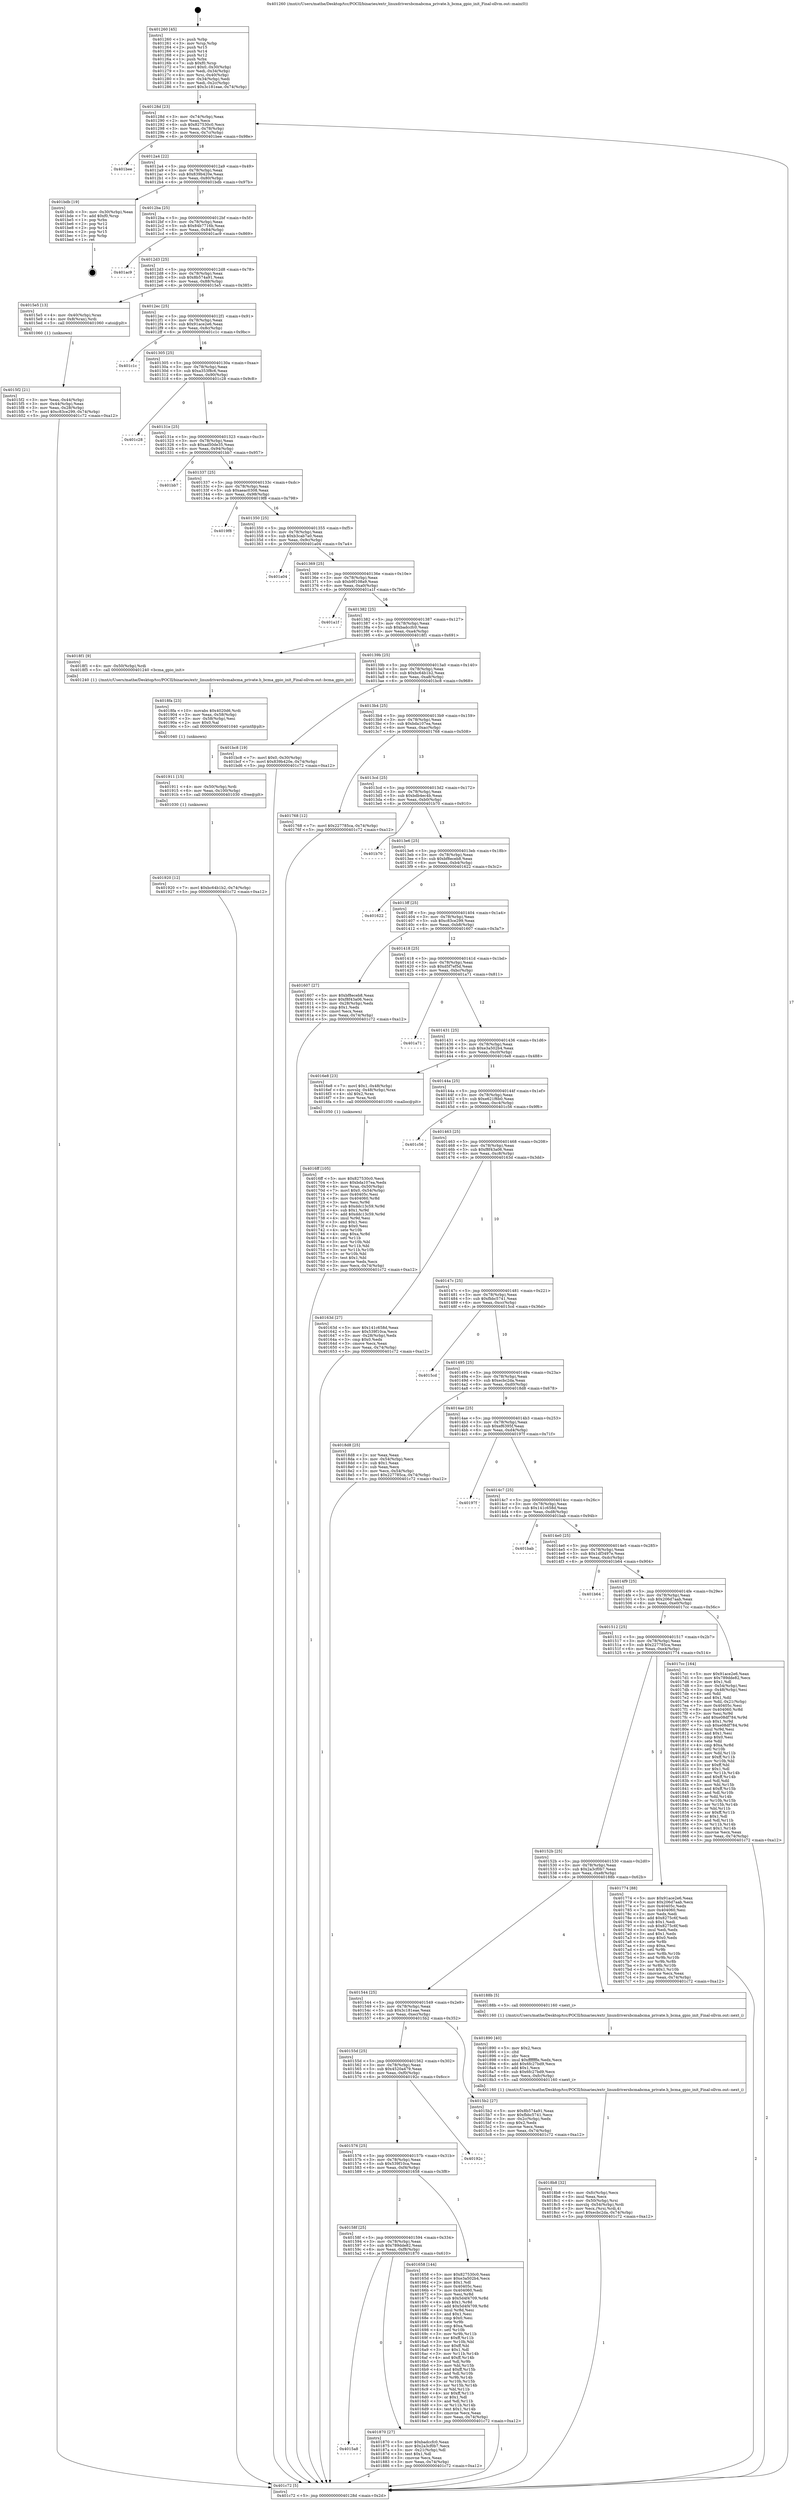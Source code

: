 digraph "0x401260" {
  label = "0x401260 (/mnt/c/Users/mathe/Desktop/tcc/POCII/binaries/extr_linuxdriversbcmabcma_private.h_bcma_gpio_init_Final-ollvm.out::main(0))"
  labelloc = "t"
  node[shape=record]

  Entry [label="",width=0.3,height=0.3,shape=circle,fillcolor=black,style=filled]
  "0x40128d" [label="{
     0x40128d [23]\l
     | [instrs]\l
     &nbsp;&nbsp;0x40128d \<+3\>: mov -0x74(%rbp),%eax\l
     &nbsp;&nbsp;0x401290 \<+2\>: mov %eax,%ecx\l
     &nbsp;&nbsp;0x401292 \<+6\>: sub $0x827530c0,%ecx\l
     &nbsp;&nbsp;0x401298 \<+3\>: mov %eax,-0x78(%rbp)\l
     &nbsp;&nbsp;0x40129b \<+3\>: mov %ecx,-0x7c(%rbp)\l
     &nbsp;&nbsp;0x40129e \<+6\>: je 0000000000401bee \<main+0x98e\>\l
  }"]
  "0x401bee" [label="{
     0x401bee\l
  }", style=dashed]
  "0x4012a4" [label="{
     0x4012a4 [22]\l
     | [instrs]\l
     &nbsp;&nbsp;0x4012a4 \<+5\>: jmp 00000000004012a9 \<main+0x49\>\l
     &nbsp;&nbsp;0x4012a9 \<+3\>: mov -0x78(%rbp),%eax\l
     &nbsp;&nbsp;0x4012ac \<+5\>: sub $0x839b420e,%eax\l
     &nbsp;&nbsp;0x4012b1 \<+3\>: mov %eax,-0x80(%rbp)\l
     &nbsp;&nbsp;0x4012b4 \<+6\>: je 0000000000401bdb \<main+0x97b\>\l
  }"]
  Exit [label="",width=0.3,height=0.3,shape=circle,fillcolor=black,style=filled,peripheries=2]
  "0x401bdb" [label="{
     0x401bdb [19]\l
     | [instrs]\l
     &nbsp;&nbsp;0x401bdb \<+3\>: mov -0x30(%rbp),%eax\l
     &nbsp;&nbsp;0x401bde \<+7\>: add $0xf0,%rsp\l
     &nbsp;&nbsp;0x401be5 \<+1\>: pop %rbx\l
     &nbsp;&nbsp;0x401be6 \<+2\>: pop %r12\l
     &nbsp;&nbsp;0x401be8 \<+2\>: pop %r14\l
     &nbsp;&nbsp;0x401bea \<+2\>: pop %r15\l
     &nbsp;&nbsp;0x401bec \<+1\>: pop %rbp\l
     &nbsp;&nbsp;0x401bed \<+1\>: ret\l
  }"]
  "0x4012ba" [label="{
     0x4012ba [25]\l
     | [instrs]\l
     &nbsp;&nbsp;0x4012ba \<+5\>: jmp 00000000004012bf \<main+0x5f\>\l
     &nbsp;&nbsp;0x4012bf \<+3\>: mov -0x78(%rbp),%eax\l
     &nbsp;&nbsp;0x4012c2 \<+5\>: sub $0x84b7716b,%eax\l
     &nbsp;&nbsp;0x4012c7 \<+6\>: mov %eax,-0x84(%rbp)\l
     &nbsp;&nbsp;0x4012cd \<+6\>: je 0000000000401ac9 \<main+0x869\>\l
  }"]
  "0x401920" [label="{
     0x401920 [12]\l
     | [instrs]\l
     &nbsp;&nbsp;0x401920 \<+7\>: movl $0xbc64b1b2,-0x74(%rbp)\l
     &nbsp;&nbsp;0x401927 \<+5\>: jmp 0000000000401c72 \<main+0xa12\>\l
  }"]
  "0x401ac9" [label="{
     0x401ac9\l
  }", style=dashed]
  "0x4012d3" [label="{
     0x4012d3 [25]\l
     | [instrs]\l
     &nbsp;&nbsp;0x4012d3 \<+5\>: jmp 00000000004012d8 \<main+0x78\>\l
     &nbsp;&nbsp;0x4012d8 \<+3\>: mov -0x78(%rbp),%eax\l
     &nbsp;&nbsp;0x4012db \<+5\>: sub $0x8b574a91,%eax\l
     &nbsp;&nbsp;0x4012e0 \<+6\>: mov %eax,-0x88(%rbp)\l
     &nbsp;&nbsp;0x4012e6 \<+6\>: je 00000000004015e5 \<main+0x385\>\l
  }"]
  "0x401911" [label="{
     0x401911 [15]\l
     | [instrs]\l
     &nbsp;&nbsp;0x401911 \<+4\>: mov -0x50(%rbp),%rdi\l
     &nbsp;&nbsp;0x401915 \<+6\>: mov %eax,-0x100(%rbp)\l
     &nbsp;&nbsp;0x40191b \<+5\>: call 0000000000401030 \<free@plt\>\l
     | [calls]\l
     &nbsp;&nbsp;0x401030 \{1\} (unknown)\l
  }"]
  "0x4015e5" [label="{
     0x4015e5 [13]\l
     | [instrs]\l
     &nbsp;&nbsp;0x4015e5 \<+4\>: mov -0x40(%rbp),%rax\l
     &nbsp;&nbsp;0x4015e9 \<+4\>: mov 0x8(%rax),%rdi\l
     &nbsp;&nbsp;0x4015ed \<+5\>: call 0000000000401060 \<atoi@plt\>\l
     | [calls]\l
     &nbsp;&nbsp;0x401060 \{1\} (unknown)\l
  }"]
  "0x4012ec" [label="{
     0x4012ec [25]\l
     | [instrs]\l
     &nbsp;&nbsp;0x4012ec \<+5\>: jmp 00000000004012f1 \<main+0x91\>\l
     &nbsp;&nbsp;0x4012f1 \<+3\>: mov -0x78(%rbp),%eax\l
     &nbsp;&nbsp;0x4012f4 \<+5\>: sub $0x91ace2e6,%eax\l
     &nbsp;&nbsp;0x4012f9 \<+6\>: mov %eax,-0x8c(%rbp)\l
     &nbsp;&nbsp;0x4012ff \<+6\>: je 0000000000401c1c \<main+0x9bc\>\l
  }"]
  "0x4018fa" [label="{
     0x4018fa [23]\l
     | [instrs]\l
     &nbsp;&nbsp;0x4018fa \<+10\>: movabs $0x4020d6,%rdi\l
     &nbsp;&nbsp;0x401904 \<+3\>: mov %eax,-0x58(%rbp)\l
     &nbsp;&nbsp;0x401907 \<+3\>: mov -0x58(%rbp),%esi\l
     &nbsp;&nbsp;0x40190a \<+2\>: mov $0x0,%al\l
     &nbsp;&nbsp;0x40190c \<+5\>: call 0000000000401040 \<printf@plt\>\l
     | [calls]\l
     &nbsp;&nbsp;0x401040 \{1\} (unknown)\l
  }"]
  "0x401c1c" [label="{
     0x401c1c\l
  }", style=dashed]
  "0x401305" [label="{
     0x401305 [25]\l
     | [instrs]\l
     &nbsp;&nbsp;0x401305 \<+5\>: jmp 000000000040130a \<main+0xaa\>\l
     &nbsp;&nbsp;0x40130a \<+3\>: mov -0x78(%rbp),%eax\l
     &nbsp;&nbsp;0x40130d \<+5\>: sub $0xa353f8c6,%eax\l
     &nbsp;&nbsp;0x401312 \<+6\>: mov %eax,-0x90(%rbp)\l
     &nbsp;&nbsp;0x401318 \<+6\>: je 0000000000401c28 \<main+0x9c8\>\l
  }"]
  "0x4018b8" [label="{
     0x4018b8 [32]\l
     | [instrs]\l
     &nbsp;&nbsp;0x4018b8 \<+6\>: mov -0xfc(%rbp),%ecx\l
     &nbsp;&nbsp;0x4018be \<+3\>: imul %eax,%ecx\l
     &nbsp;&nbsp;0x4018c1 \<+4\>: mov -0x50(%rbp),%rsi\l
     &nbsp;&nbsp;0x4018c5 \<+4\>: movslq -0x54(%rbp),%rdi\l
     &nbsp;&nbsp;0x4018c9 \<+3\>: mov %ecx,(%rsi,%rdi,4)\l
     &nbsp;&nbsp;0x4018cc \<+7\>: movl $0xecbc2da,-0x74(%rbp)\l
     &nbsp;&nbsp;0x4018d3 \<+5\>: jmp 0000000000401c72 \<main+0xa12\>\l
  }"]
  "0x401c28" [label="{
     0x401c28\l
  }", style=dashed]
  "0x40131e" [label="{
     0x40131e [25]\l
     | [instrs]\l
     &nbsp;&nbsp;0x40131e \<+5\>: jmp 0000000000401323 \<main+0xc3\>\l
     &nbsp;&nbsp;0x401323 \<+3\>: mov -0x78(%rbp),%eax\l
     &nbsp;&nbsp;0x401326 \<+5\>: sub $0xad50de35,%eax\l
     &nbsp;&nbsp;0x40132b \<+6\>: mov %eax,-0x94(%rbp)\l
     &nbsp;&nbsp;0x401331 \<+6\>: je 0000000000401bb7 \<main+0x957\>\l
  }"]
  "0x401890" [label="{
     0x401890 [40]\l
     | [instrs]\l
     &nbsp;&nbsp;0x401890 \<+5\>: mov $0x2,%ecx\l
     &nbsp;&nbsp;0x401895 \<+1\>: cltd\l
     &nbsp;&nbsp;0x401896 \<+2\>: idiv %ecx\l
     &nbsp;&nbsp;0x401898 \<+6\>: imul $0xfffffffe,%edx,%ecx\l
     &nbsp;&nbsp;0x40189e \<+6\>: add $0x6fc27bd9,%ecx\l
     &nbsp;&nbsp;0x4018a4 \<+3\>: add $0x1,%ecx\l
     &nbsp;&nbsp;0x4018a7 \<+6\>: sub $0x6fc27bd9,%ecx\l
     &nbsp;&nbsp;0x4018ad \<+6\>: mov %ecx,-0xfc(%rbp)\l
     &nbsp;&nbsp;0x4018b3 \<+5\>: call 0000000000401160 \<next_i\>\l
     | [calls]\l
     &nbsp;&nbsp;0x401160 \{1\} (/mnt/c/Users/mathe/Desktop/tcc/POCII/binaries/extr_linuxdriversbcmabcma_private.h_bcma_gpio_init_Final-ollvm.out::next_i)\l
  }"]
  "0x401bb7" [label="{
     0x401bb7\l
  }", style=dashed]
  "0x401337" [label="{
     0x401337 [25]\l
     | [instrs]\l
     &nbsp;&nbsp;0x401337 \<+5\>: jmp 000000000040133c \<main+0xdc\>\l
     &nbsp;&nbsp;0x40133c \<+3\>: mov -0x78(%rbp),%eax\l
     &nbsp;&nbsp;0x40133f \<+5\>: sub $0xaeac0308,%eax\l
     &nbsp;&nbsp;0x401344 \<+6\>: mov %eax,-0x98(%rbp)\l
     &nbsp;&nbsp;0x40134a \<+6\>: je 00000000004019f8 \<main+0x798\>\l
  }"]
  "0x4015a8" [label="{
     0x4015a8\l
  }", style=dashed]
  "0x4019f8" [label="{
     0x4019f8\l
  }", style=dashed]
  "0x401350" [label="{
     0x401350 [25]\l
     | [instrs]\l
     &nbsp;&nbsp;0x401350 \<+5\>: jmp 0000000000401355 \<main+0xf5\>\l
     &nbsp;&nbsp;0x401355 \<+3\>: mov -0x78(%rbp),%eax\l
     &nbsp;&nbsp;0x401358 \<+5\>: sub $0xb3cab7a0,%eax\l
     &nbsp;&nbsp;0x40135d \<+6\>: mov %eax,-0x9c(%rbp)\l
     &nbsp;&nbsp;0x401363 \<+6\>: je 0000000000401a04 \<main+0x7a4\>\l
  }"]
  "0x401870" [label="{
     0x401870 [27]\l
     | [instrs]\l
     &nbsp;&nbsp;0x401870 \<+5\>: mov $0xbadccfc0,%eax\l
     &nbsp;&nbsp;0x401875 \<+5\>: mov $0x2a3cf0b7,%ecx\l
     &nbsp;&nbsp;0x40187a \<+3\>: mov -0x21(%rbp),%dl\l
     &nbsp;&nbsp;0x40187d \<+3\>: test $0x1,%dl\l
     &nbsp;&nbsp;0x401880 \<+3\>: cmovne %ecx,%eax\l
     &nbsp;&nbsp;0x401883 \<+3\>: mov %eax,-0x74(%rbp)\l
     &nbsp;&nbsp;0x401886 \<+5\>: jmp 0000000000401c72 \<main+0xa12\>\l
  }"]
  "0x401a04" [label="{
     0x401a04\l
  }", style=dashed]
  "0x401369" [label="{
     0x401369 [25]\l
     | [instrs]\l
     &nbsp;&nbsp;0x401369 \<+5\>: jmp 000000000040136e \<main+0x10e\>\l
     &nbsp;&nbsp;0x40136e \<+3\>: mov -0x78(%rbp),%eax\l
     &nbsp;&nbsp;0x401371 \<+5\>: sub $0xb9f108a9,%eax\l
     &nbsp;&nbsp;0x401376 \<+6\>: mov %eax,-0xa0(%rbp)\l
     &nbsp;&nbsp;0x40137c \<+6\>: je 0000000000401a1f \<main+0x7bf\>\l
  }"]
  "0x4016ff" [label="{
     0x4016ff [105]\l
     | [instrs]\l
     &nbsp;&nbsp;0x4016ff \<+5\>: mov $0x827530c0,%ecx\l
     &nbsp;&nbsp;0x401704 \<+5\>: mov $0xbda107ea,%edx\l
     &nbsp;&nbsp;0x401709 \<+4\>: mov %rax,-0x50(%rbp)\l
     &nbsp;&nbsp;0x40170d \<+7\>: movl $0x0,-0x54(%rbp)\l
     &nbsp;&nbsp;0x401714 \<+7\>: mov 0x40405c,%esi\l
     &nbsp;&nbsp;0x40171b \<+8\>: mov 0x404060,%r8d\l
     &nbsp;&nbsp;0x401723 \<+3\>: mov %esi,%r9d\l
     &nbsp;&nbsp;0x401726 \<+7\>: sub $0xddc13c59,%r9d\l
     &nbsp;&nbsp;0x40172d \<+4\>: sub $0x1,%r9d\l
     &nbsp;&nbsp;0x401731 \<+7\>: add $0xddc13c59,%r9d\l
     &nbsp;&nbsp;0x401738 \<+4\>: imul %r9d,%esi\l
     &nbsp;&nbsp;0x40173c \<+3\>: and $0x1,%esi\l
     &nbsp;&nbsp;0x40173f \<+3\>: cmp $0x0,%esi\l
     &nbsp;&nbsp;0x401742 \<+4\>: sete %r10b\l
     &nbsp;&nbsp;0x401746 \<+4\>: cmp $0xa,%r8d\l
     &nbsp;&nbsp;0x40174a \<+4\>: setl %r11b\l
     &nbsp;&nbsp;0x40174e \<+3\>: mov %r10b,%bl\l
     &nbsp;&nbsp;0x401751 \<+3\>: and %r11b,%bl\l
     &nbsp;&nbsp;0x401754 \<+3\>: xor %r11b,%r10b\l
     &nbsp;&nbsp;0x401757 \<+3\>: or %r10b,%bl\l
     &nbsp;&nbsp;0x40175a \<+3\>: test $0x1,%bl\l
     &nbsp;&nbsp;0x40175d \<+3\>: cmovne %edx,%ecx\l
     &nbsp;&nbsp;0x401760 \<+3\>: mov %ecx,-0x74(%rbp)\l
     &nbsp;&nbsp;0x401763 \<+5\>: jmp 0000000000401c72 \<main+0xa12\>\l
  }"]
  "0x401a1f" [label="{
     0x401a1f\l
  }", style=dashed]
  "0x401382" [label="{
     0x401382 [25]\l
     | [instrs]\l
     &nbsp;&nbsp;0x401382 \<+5\>: jmp 0000000000401387 \<main+0x127\>\l
     &nbsp;&nbsp;0x401387 \<+3\>: mov -0x78(%rbp),%eax\l
     &nbsp;&nbsp;0x40138a \<+5\>: sub $0xbadccfc0,%eax\l
     &nbsp;&nbsp;0x40138f \<+6\>: mov %eax,-0xa4(%rbp)\l
     &nbsp;&nbsp;0x401395 \<+6\>: je 00000000004018f1 \<main+0x691\>\l
  }"]
  "0x40158f" [label="{
     0x40158f [25]\l
     | [instrs]\l
     &nbsp;&nbsp;0x40158f \<+5\>: jmp 0000000000401594 \<main+0x334\>\l
     &nbsp;&nbsp;0x401594 \<+3\>: mov -0x78(%rbp),%eax\l
     &nbsp;&nbsp;0x401597 \<+5\>: sub $0x789dde82,%eax\l
     &nbsp;&nbsp;0x40159c \<+6\>: mov %eax,-0xf8(%rbp)\l
     &nbsp;&nbsp;0x4015a2 \<+6\>: je 0000000000401870 \<main+0x610\>\l
  }"]
  "0x4018f1" [label="{
     0x4018f1 [9]\l
     | [instrs]\l
     &nbsp;&nbsp;0x4018f1 \<+4\>: mov -0x50(%rbp),%rdi\l
     &nbsp;&nbsp;0x4018f5 \<+5\>: call 0000000000401240 \<bcma_gpio_init\>\l
     | [calls]\l
     &nbsp;&nbsp;0x401240 \{1\} (/mnt/c/Users/mathe/Desktop/tcc/POCII/binaries/extr_linuxdriversbcmabcma_private.h_bcma_gpio_init_Final-ollvm.out::bcma_gpio_init)\l
  }"]
  "0x40139b" [label="{
     0x40139b [25]\l
     | [instrs]\l
     &nbsp;&nbsp;0x40139b \<+5\>: jmp 00000000004013a0 \<main+0x140\>\l
     &nbsp;&nbsp;0x4013a0 \<+3\>: mov -0x78(%rbp),%eax\l
     &nbsp;&nbsp;0x4013a3 \<+5\>: sub $0xbc64b1b2,%eax\l
     &nbsp;&nbsp;0x4013a8 \<+6\>: mov %eax,-0xa8(%rbp)\l
     &nbsp;&nbsp;0x4013ae \<+6\>: je 0000000000401bc8 \<main+0x968\>\l
  }"]
  "0x401658" [label="{
     0x401658 [144]\l
     | [instrs]\l
     &nbsp;&nbsp;0x401658 \<+5\>: mov $0x827530c0,%eax\l
     &nbsp;&nbsp;0x40165d \<+5\>: mov $0xe3a502b4,%ecx\l
     &nbsp;&nbsp;0x401662 \<+2\>: mov $0x1,%dl\l
     &nbsp;&nbsp;0x401664 \<+7\>: mov 0x40405c,%esi\l
     &nbsp;&nbsp;0x40166b \<+7\>: mov 0x404060,%edi\l
     &nbsp;&nbsp;0x401672 \<+3\>: mov %esi,%r8d\l
     &nbsp;&nbsp;0x401675 \<+7\>: sub $0x5d4f4709,%r8d\l
     &nbsp;&nbsp;0x40167c \<+4\>: sub $0x1,%r8d\l
     &nbsp;&nbsp;0x401680 \<+7\>: add $0x5d4f4709,%r8d\l
     &nbsp;&nbsp;0x401687 \<+4\>: imul %r8d,%esi\l
     &nbsp;&nbsp;0x40168b \<+3\>: and $0x1,%esi\l
     &nbsp;&nbsp;0x40168e \<+3\>: cmp $0x0,%esi\l
     &nbsp;&nbsp;0x401691 \<+4\>: sete %r9b\l
     &nbsp;&nbsp;0x401695 \<+3\>: cmp $0xa,%edi\l
     &nbsp;&nbsp;0x401698 \<+4\>: setl %r10b\l
     &nbsp;&nbsp;0x40169c \<+3\>: mov %r9b,%r11b\l
     &nbsp;&nbsp;0x40169f \<+4\>: xor $0xff,%r11b\l
     &nbsp;&nbsp;0x4016a3 \<+3\>: mov %r10b,%bl\l
     &nbsp;&nbsp;0x4016a6 \<+3\>: xor $0xff,%bl\l
     &nbsp;&nbsp;0x4016a9 \<+3\>: xor $0x1,%dl\l
     &nbsp;&nbsp;0x4016ac \<+3\>: mov %r11b,%r14b\l
     &nbsp;&nbsp;0x4016af \<+4\>: and $0xff,%r14b\l
     &nbsp;&nbsp;0x4016b3 \<+3\>: and %dl,%r9b\l
     &nbsp;&nbsp;0x4016b6 \<+3\>: mov %bl,%r15b\l
     &nbsp;&nbsp;0x4016b9 \<+4\>: and $0xff,%r15b\l
     &nbsp;&nbsp;0x4016bd \<+3\>: and %dl,%r10b\l
     &nbsp;&nbsp;0x4016c0 \<+3\>: or %r9b,%r14b\l
     &nbsp;&nbsp;0x4016c3 \<+3\>: or %r10b,%r15b\l
     &nbsp;&nbsp;0x4016c6 \<+3\>: xor %r15b,%r14b\l
     &nbsp;&nbsp;0x4016c9 \<+3\>: or %bl,%r11b\l
     &nbsp;&nbsp;0x4016cc \<+4\>: xor $0xff,%r11b\l
     &nbsp;&nbsp;0x4016d0 \<+3\>: or $0x1,%dl\l
     &nbsp;&nbsp;0x4016d3 \<+3\>: and %dl,%r11b\l
     &nbsp;&nbsp;0x4016d6 \<+3\>: or %r11b,%r14b\l
     &nbsp;&nbsp;0x4016d9 \<+4\>: test $0x1,%r14b\l
     &nbsp;&nbsp;0x4016dd \<+3\>: cmovne %ecx,%eax\l
     &nbsp;&nbsp;0x4016e0 \<+3\>: mov %eax,-0x74(%rbp)\l
     &nbsp;&nbsp;0x4016e3 \<+5\>: jmp 0000000000401c72 \<main+0xa12\>\l
  }"]
  "0x401bc8" [label="{
     0x401bc8 [19]\l
     | [instrs]\l
     &nbsp;&nbsp;0x401bc8 \<+7\>: movl $0x0,-0x30(%rbp)\l
     &nbsp;&nbsp;0x401bcf \<+7\>: movl $0x839b420e,-0x74(%rbp)\l
     &nbsp;&nbsp;0x401bd6 \<+5\>: jmp 0000000000401c72 \<main+0xa12\>\l
  }"]
  "0x4013b4" [label="{
     0x4013b4 [25]\l
     | [instrs]\l
     &nbsp;&nbsp;0x4013b4 \<+5\>: jmp 00000000004013b9 \<main+0x159\>\l
     &nbsp;&nbsp;0x4013b9 \<+3\>: mov -0x78(%rbp),%eax\l
     &nbsp;&nbsp;0x4013bc \<+5\>: sub $0xbda107ea,%eax\l
     &nbsp;&nbsp;0x4013c1 \<+6\>: mov %eax,-0xac(%rbp)\l
     &nbsp;&nbsp;0x4013c7 \<+6\>: je 0000000000401768 \<main+0x508\>\l
  }"]
  "0x401576" [label="{
     0x401576 [25]\l
     | [instrs]\l
     &nbsp;&nbsp;0x401576 \<+5\>: jmp 000000000040157b \<main+0x31b\>\l
     &nbsp;&nbsp;0x40157b \<+3\>: mov -0x78(%rbp),%eax\l
     &nbsp;&nbsp;0x40157e \<+5\>: sub $0x539f10ca,%eax\l
     &nbsp;&nbsp;0x401583 \<+6\>: mov %eax,-0xf4(%rbp)\l
     &nbsp;&nbsp;0x401589 \<+6\>: je 0000000000401658 \<main+0x3f8\>\l
  }"]
  "0x401768" [label="{
     0x401768 [12]\l
     | [instrs]\l
     &nbsp;&nbsp;0x401768 \<+7\>: movl $0x227785ca,-0x74(%rbp)\l
     &nbsp;&nbsp;0x40176f \<+5\>: jmp 0000000000401c72 \<main+0xa12\>\l
  }"]
  "0x4013cd" [label="{
     0x4013cd [25]\l
     | [instrs]\l
     &nbsp;&nbsp;0x4013cd \<+5\>: jmp 00000000004013d2 \<main+0x172\>\l
     &nbsp;&nbsp;0x4013d2 \<+3\>: mov -0x78(%rbp),%eax\l
     &nbsp;&nbsp;0x4013d5 \<+5\>: sub $0xbdb4ec4b,%eax\l
     &nbsp;&nbsp;0x4013da \<+6\>: mov %eax,-0xb0(%rbp)\l
     &nbsp;&nbsp;0x4013e0 \<+6\>: je 0000000000401b70 \<main+0x910\>\l
  }"]
  "0x40192c" [label="{
     0x40192c\l
  }", style=dashed]
  "0x401b70" [label="{
     0x401b70\l
  }", style=dashed]
  "0x4013e6" [label="{
     0x4013e6 [25]\l
     | [instrs]\l
     &nbsp;&nbsp;0x4013e6 \<+5\>: jmp 00000000004013eb \<main+0x18b\>\l
     &nbsp;&nbsp;0x4013eb \<+3\>: mov -0x78(%rbp),%eax\l
     &nbsp;&nbsp;0x4013ee \<+5\>: sub $0xbf8eceb8,%eax\l
     &nbsp;&nbsp;0x4013f3 \<+6\>: mov %eax,-0xb4(%rbp)\l
     &nbsp;&nbsp;0x4013f9 \<+6\>: je 0000000000401622 \<main+0x3c2\>\l
  }"]
  "0x4015f2" [label="{
     0x4015f2 [21]\l
     | [instrs]\l
     &nbsp;&nbsp;0x4015f2 \<+3\>: mov %eax,-0x44(%rbp)\l
     &nbsp;&nbsp;0x4015f5 \<+3\>: mov -0x44(%rbp),%eax\l
     &nbsp;&nbsp;0x4015f8 \<+3\>: mov %eax,-0x28(%rbp)\l
     &nbsp;&nbsp;0x4015fb \<+7\>: movl $0xc83ce299,-0x74(%rbp)\l
     &nbsp;&nbsp;0x401602 \<+5\>: jmp 0000000000401c72 \<main+0xa12\>\l
  }"]
  "0x401622" [label="{
     0x401622\l
  }", style=dashed]
  "0x4013ff" [label="{
     0x4013ff [25]\l
     | [instrs]\l
     &nbsp;&nbsp;0x4013ff \<+5\>: jmp 0000000000401404 \<main+0x1a4\>\l
     &nbsp;&nbsp;0x401404 \<+3\>: mov -0x78(%rbp),%eax\l
     &nbsp;&nbsp;0x401407 \<+5\>: sub $0xc83ce299,%eax\l
     &nbsp;&nbsp;0x40140c \<+6\>: mov %eax,-0xb8(%rbp)\l
     &nbsp;&nbsp;0x401412 \<+6\>: je 0000000000401607 \<main+0x3a7\>\l
  }"]
  "0x401260" [label="{
     0x401260 [45]\l
     | [instrs]\l
     &nbsp;&nbsp;0x401260 \<+1\>: push %rbp\l
     &nbsp;&nbsp;0x401261 \<+3\>: mov %rsp,%rbp\l
     &nbsp;&nbsp;0x401264 \<+2\>: push %r15\l
     &nbsp;&nbsp;0x401266 \<+2\>: push %r14\l
     &nbsp;&nbsp;0x401268 \<+2\>: push %r12\l
     &nbsp;&nbsp;0x40126a \<+1\>: push %rbx\l
     &nbsp;&nbsp;0x40126b \<+7\>: sub $0xf0,%rsp\l
     &nbsp;&nbsp;0x401272 \<+7\>: movl $0x0,-0x30(%rbp)\l
     &nbsp;&nbsp;0x401279 \<+3\>: mov %edi,-0x34(%rbp)\l
     &nbsp;&nbsp;0x40127c \<+4\>: mov %rsi,-0x40(%rbp)\l
     &nbsp;&nbsp;0x401280 \<+3\>: mov -0x34(%rbp),%edi\l
     &nbsp;&nbsp;0x401283 \<+3\>: mov %edi,-0x2c(%rbp)\l
     &nbsp;&nbsp;0x401286 \<+7\>: movl $0x3c181eae,-0x74(%rbp)\l
  }"]
  "0x401607" [label="{
     0x401607 [27]\l
     | [instrs]\l
     &nbsp;&nbsp;0x401607 \<+5\>: mov $0xbf8eceb8,%eax\l
     &nbsp;&nbsp;0x40160c \<+5\>: mov $0xf8f43a06,%ecx\l
     &nbsp;&nbsp;0x401611 \<+3\>: mov -0x28(%rbp),%edx\l
     &nbsp;&nbsp;0x401614 \<+3\>: cmp $0x1,%edx\l
     &nbsp;&nbsp;0x401617 \<+3\>: cmovl %ecx,%eax\l
     &nbsp;&nbsp;0x40161a \<+3\>: mov %eax,-0x74(%rbp)\l
     &nbsp;&nbsp;0x40161d \<+5\>: jmp 0000000000401c72 \<main+0xa12\>\l
  }"]
  "0x401418" [label="{
     0x401418 [25]\l
     | [instrs]\l
     &nbsp;&nbsp;0x401418 \<+5\>: jmp 000000000040141d \<main+0x1bd\>\l
     &nbsp;&nbsp;0x40141d \<+3\>: mov -0x78(%rbp),%eax\l
     &nbsp;&nbsp;0x401420 \<+5\>: sub $0xd5f7ef5d,%eax\l
     &nbsp;&nbsp;0x401425 \<+6\>: mov %eax,-0xbc(%rbp)\l
     &nbsp;&nbsp;0x40142b \<+6\>: je 0000000000401a71 \<main+0x811\>\l
  }"]
  "0x401c72" [label="{
     0x401c72 [5]\l
     | [instrs]\l
     &nbsp;&nbsp;0x401c72 \<+5\>: jmp 000000000040128d \<main+0x2d\>\l
  }"]
  "0x401a71" [label="{
     0x401a71\l
  }", style=dashed]
  "0x401431" [label="{
     0x401431 [25]\l
     | [instrs]\l
     &nbsp;&nbsp;0x401431 \<+5\>: jmp 0000000000401436 \<main+0x1d6\>\l
     &nbsp;&nbsp;0x401436 \<+3\>: mov -0x78(%rbp),%eax\l
     &nbsp;&nbsp;0x401439 \<+5\>: sub $0xe3a502b4,%eax\l
     &nbsp;&nbsp;0x40143e \<+6\>: mov %eax,-0xc0(%rbp)\l
     &nbsp;&nbsp;0x401444 \<+6\>: je 00000000004016e8 \<main+0x488\>\l
  }"]
  "0x40155d" [label="{
     0x40155d [25]\l
     | [instrs]\l
     &nbsp;&nbsp;0x40155d \<+5\>: jmp 0000000000401562 \<main+0x302\>\l
     &nbsp;&nbsp;0x401562 \<+3\>: mov -0x78(%rbp),%eax\l
     &nbsp;&nbsp;0x401565 \<+5\>: sub $0x4520a479,%eax\l
     &nbsp;&nbsp;0x40156a \<+6\>: mov %eax,-0xf0(%rbp)\l
     &nbsp;&nbsp;0x401570 \<+6\>: je 000000000040192c \<main+0x6cc\>\l
  }"]
  "0x4016e8" [label="{
     0x4016e8 [23]\l
     | [instrs]\l
     &nbsp;&nbsp;0x4016e8 \<+7\>: movl $0x1,-0x48(%rbp)\l
     &nbsp;&nbsp;0x4016ef \<+4\>: movslq -0x48(%rbp),%rax\l
     &nbsp;&nbsp;0x4016f3 \<+4\>: shl $0x2,%rax\l
     &nbsp;&nbsp;0x4016f7 \<+3\>: mov %rax,%rdi\l
     &nbsp;&nbsp;0x4016fa \<+5\>: call 0000000000401050 \<malloc@plt\>\l
     | [calls]\l
     &nbsp;&nbsp;0x401050 \{1\} (unknown)\l
  }"]
  "0x40144a" [label="{
     0x40144a [25]\l
     | [instrs]\l
     &nbsp;&nbsp;0x40144a \<+5\>: jmp 000000000040144f \<main+0x1ef\>\l
     &nbsp;&nbsp;0x40144f \<+3\>: mov -0x78(%rbp),%eax\l
     &nbsp;&nbsp;0x401452 \<+5\>: sub $0xe621f6b0,%eax\l
     &nbsp;&nbsp;0x401457 \<+6\>: mov %eax,-0xc4(%rbp)\l
     &nbsp;&nbsp;0x40145d \<+6\>: je 0000000000401c56 \<main+0x9f6\>\l
  }"]
  "0x4015b2" [label="{
     0x4015b2 [27]\l
     | [instrs]\l
     &nbsp;&nbsp;0x4015b2 \<+5\>: mov $0x8b574a91,%eax\l
     &nbsp;&nbsp;0x4015b7 \<+5\>: mov $0xfbbc5741,%ecx\l
     &nbsp;&nbsp;0x4015bc \<+3\>: mov -0x2c(%rbp),%edx\l
     &nbsp;&nbsp;0x4015bf \<+3\>: cmp $0x2,%edx\l
     &nbsp;&nbsp;0x4015c2 \<+3\>: cmovne %ecx,%eax\l
     &nbsp;&nbsp;0x4015c5 \<+3\>: mov %eax,-0x74(%rbp)\l
     &nbsp;&nbsp;0x4015c8 \<+5\>: jmp 0000000000401c72 \<main+0xa12\>\l
  }"]
  "0x401c56" [label="{
     0x401c56\l
  }", style=dashed]
  "0x401463" [label="{
     0x401463 [25]\l
     | [instrs]\l
     &nbsp;&nbsp;0x401463 \<+5\>: jmp 0000000000401468 \<main+0x208\>\l
     &nbsp;&nbsp;0x401468 \<+3\>: mov -0x78(%rbp),%eax\l
     &nbsp;&nbsp;0x40146b \<+5\>: sub $0xf8f43a06,%eax\l
     &nbsp;&nbsp;0x401470 \<+6\>: mov %eax,-0xc8(%rbp)\l
     &nbsp;&nbsp;0x401476 \<+6\>: je 000000000040163d \<main+0x3dd\>\l
  }"]
  "0x401544" [label="{
     0x401544 [25]\l
     | [instrs]\l
     &nbsp;&nbsp;0x401544 \<+5\>: jmp 0000000000401549 \<main+0x2e9\>\l
     &nbsp;&nbsp;0x401549 \<+3\>: mov -0x78(%rbp),%eax\l
     &nbsp;&nbsp;0x40154c \<+5\>: sub $0x3c181eae,%eax\l
     &nbsp;&nbsp;0x401551 \<+6\>: mov %eax,-0xec(%rbp)\l
     &nbsp;&nbsp;0x401557 \<+6\>: je 00000000004015b2 \<main+0x352\>\l
  }"]
  "0x40163d" [label="{
     0x40163d [27]\l
     | [instrs]\l
     &nbsp;&nbsp;0x40163d \<+5\>: mov $0x141c658d,%eax\l
     &nbsp;&nbsp;0x401642 \<+5\>: mov $0x539f10ca,%ecx\l
     &nbsp;&nbsp;0x401647 \<+3\>: mov -0x28(%rbp),%edx\l
     &nbsp;&nbsp;0x40164a \<+3\>: cmp $0x0,%edx\l
     &nbsp;&nbsp;0x40164d \<+3\>: cmove %ecx,%eax\l
     &nbsp;&nbsp;0x401650 \<+3\>: mov %eax,-0x74(%rbp)\l
     &nbsp;&nbsp;0x401653 \<+5\>: jmp 0000000000401c72 \<main+0xa12\>\l
  }"]
  "0x40147c" [label="{
     0x40147c [25]\l
     | [instrs]\l
     &nbsp;&nbsp;0x40147c \<+5\>: jmp 0000000000401481 \<main+0x221\>\l
     &nbsp;&nbsp;0x401481 \<+3\>: mov -0x78(%rbp),%eax\l
     &nbsp;&nbsp;0x401484 \<+5\>: sub $0xfbbc5741,%eax\l
     &nbsp;&nbsp;0x401489 \<+6\>: mov %eax,-0xcc(%rbp)\l
     &nbsp;&nbsp;0x40148f \<+6\>: je 00000000004015cd \<main+0x36d\>\l
  }"]
  "0x40188b" [label="{
     0x40188b [5]\l
     | [instrs]\l
     &nbsp;&nbsp;0x40188b \<+5\>: call 0000000000401160 \<next_i\>\l
     | [calls]\l
     &nbsp;&nbsp;0x401160 \{1\} (/mnt/c/Users/mathe/Desktop/tcc/POCII/binaries/extr_linuxdriversbcmabcma_private.h_bcma_gpio_init_Final-ollvm.out::next_i)\l
  }"]
  "0x4015cd" [label="{
     0x4015cd\l
  }", style=dashed]
  "0x401495" [label="{
     0x401495 [25]\l
     | [instrs]\l
     &nbsp;&nbsp;0x401495 \<+5\>: jmp 000000000040149a \<main+0x23a\>\l
     &nbsp;&nbsp;0x40149a \<+3\>: mov -0x78(%rbp),%eax\l
     &nbsp;&nbsp;0x40149d \<+5\>: sub $0xecbc2da,%eax\l
     &nbsp;&nbsp;0x4014a2 \<+6\>: mov %eax,-0xd0(%rbp)\l
     &nbsp;&nbsp;0x4014a8 \<+6\>: je 00000000004018d8 \<main+0x678\>\l
  }"]
  "0x40152b" [label="{
     0x40152b [25]\l
     | [instrs]\l
     &nbsp;&nbsp;0x40152b \<+5\>: jmp 0000000000401530 \<main+0x2d0\>\l
     &nbsp;&nbsp;0x401530 \<+3\>: mov -0x78(%rbp),%eax\l
     &nbsp;&nbsp;0x401533 \<+5\>: sub $0x2a3cf0b7,%eax\l
     &nbsp;&nbsp;0x401538 \<+6\>: mov %eax,-0xe8(%rbp)\l
     &nbsp;&nbsp;0x40153e \<+6\>: je 000000000040188b \<main+0x62b\>\l
  }"]
  "0x4018d8" [label="{
     0x4018d8 [25]\l
     | [instrs]\l
     &nbsp;&nbsp;0x4018d8 \<+2\>: xor %eax,%eax\l
     &nbsp;&nbsp;0x4018da \<+3\>: mov -0x54(%rbp),%ecx\l
     &nbsp;&nbsp;0x4018dd \<+3\>: sub $0x1,%eax\l
     &nbsp;&nbsp;0x4018e0 \<+2\>: sub %eax,%ecx\l
     &nbsp;&nbsp;0x4018e2 \<+3\>: mov %ecx,-0x54(%rbp)\l
     &nbsp;&nbsp;0x4018e5 \<+7\>: movl $0x227785ca,-0x74(%rbp)\l
     &nbsp;&nbsp;0x4018ec \<+5\>: jmp 0000000000401c72 \<main+0xa12\>\l
  }"]
  "0x4014ae" [label="{
     0x4014ae [25]\l
     | [instrs]\l
     &nbsp;&nbsp;0x4014ae \<+5\>: jmp 00000000004014b3 \<main+0x253\>\l
     &nbsp;&nbsp;0x4014b3 \<+3\>: mov -0x78(%rbp),%eax\l
     &nbsp;&nbsp;0x4014b6 \<+5\>: sub $0xef6395f,%eax\l
     &nbsp;&nbsp;0x4014bb \<+6\>: mov %eax,-0xd4(%rbp)\l
     &nbsp;&nbsp;0x4014c1 \<+6\>: je 000000000040197f \<main+0x71f\>\l
  }"]
  "0x401774" [label="{
     0x401774 [88]\l
     | [instrs]\l
     &nbsp;&nbsp;0x401774 \<+5\>: mov $0x91ace2e6,%eax\l
     &nbsp;&nbsp;0x401779 \<+5\>: mov $0x206d7aab,%ecx\l
     &nbsp;&nbsp;0x40177e \<+7\>: mov 0x40405c,%edx\l
     &nbsp;&nbsp;0x401785 \<+7\>: mov 0x404060,%esi\l
     &nbsp;&nbsp;0x40178c \<+2\>: mov %edx,%edi\l
     &nbsp;&nbsp;0x40178e \<+6\>: add $0x8275c6f,%edi\l
     &nbsp;&nbsp;0x401794 \<+3\>: sub $0x1,%edi\l
     &nbsp;&nbsp;0x401797 \<+6\>: sub $0x8275c6f,%edi\l
     &nbsp;&nbsp;0x40179d \<+3\>: imul %edi,%edx\l
     &nbsp;&nbsp;0x4017a0 \<+3\>: and $0x1,%edx\l
     &nbsp;&nbsp;0x4017a3 \<+3\>: cmp $0x0,%edx\l
     &nbsp;&nbsp;0x4017a6 \<+4\>: sete %r8b\l
     &nbsp;&nbsp;0x4017aa \<+3\>: cmp $0xa,%esi\l
     &nbsp;&nbsp;0x4017ad \<+4\>: setl %r9b\l
     &nbsp;&nbsp;0x4017b1 \<+3\>: mov %r8b,%r10b\l
     &nbsp;&nbsp;0x4017b4 \<+3\>: and %r9b,%r10b\l
     &nbsp;&nbsp;0x4017b7 \<+3\>: xor %r9b,%r8b\l
     &nbsp;&nbsp;0x4017ba \<+3\>: or %r8b,%r10b\l
     &nbsp;&nbsp;0x4017bd \<+4\>: test $0x1,%r10b\l
     &nbsp;&nbsp;0x4017c1 \<+3\>: cmovne %ecx,%eax\l
     &nbsp;&nbsp;0x4017c4 \<+3\>: mov %eax,-0x74(%rbp)\l
     &nbsp;&nbsp;0x4017c7 \<+5\>: jmp 0000000000401c72 \<main+0xa12\>\l
  }"]
  "0x40197f" [label="{
     0x40197f\l
  }", style=dashed]
  "0x4014c7" [label="{
     0x4014c7 [25]\l
     | [instrs]\l
     &nbsp;&nbsp;0x4014c7 \<+5\>: jmp 00000000004014cc \<main+0x26c\>\l
     &nbsp;&nbsp;0x4014cc \<+3\>: mov -0x78(%rbp),%eax\l
     &nbsp;&nbsp;0x4014cf \<+5\>: sub $0x141c658d,%eax\l
     &nbsp;&nbsp;0x4014d4 \<+6\>: mov %eax,-0xd8(%rbp)\l
     &nbsp;&nbsp;0x4014da \<+6\>: je 0000000000401bab \<main+0x94b\>\l
  }"]
  "0x401512" [label="{
     0x401512 [25]\l
     | [instrs]\l
     &nbsp;&nbsp;0x401512 \<+5\>: jmp 0000000000401517 \<main+0x2b7\>\l
     &nbsp;&nbsp;0x401517 \<+3\>: mov -0x78(%rbp),%eax\l
     &nbsp;&nbsp;0x40151a \<+5\>: sub $0x227785ca,%eax\l
     &nbsp;&nbsp;0x40151f \<+6\>: mov %eax,-0xe4(%rbp)\l
     &nbsp;&nbsp;0x401525 \<+6\>: je 0000000000401774 \<main+0x514\>\l
  }"]
  "0x401bab" [label="{
     0x401bab\l
  }", style=dashed]
  "0x4014e0" [label="{
     0x4014e0 [25]\l
     | [instrs]\l
     &nbsp;&nbsp;0x4014e0 \<+5\>: jmp 00000000004014e5 \<main+0x285\>\l
     &nbsp;&nbsp;0x4014e5 \<+3\>: mov -0x78(%rbp),%eax\l
     &nbsp;&nbsp;0x4014e8 \<+5\>: sub $0x1df3497e,%eax\l
     &nbsp;&nbsp;0x4014ed \<+6\>: mov %eax,-0xdc(%rbp)\l
     &nbsp;&nbsp;0x4014f3 \<+6\>: je 0000000000401b64 \<main+0x904\>\l
  }"]
  "0x4017cc" [label="{
     0x4017cc [164]\l
     | [instrs]\l
     &nbsp;&nbsp;0x4017cc \<+5\>: mov $0x91ace2e6,%eax\l
     &nbsp;&nbsp;0x4017d1 \<+5\>: mov $0x789dde82,%ecx\l
     &nbsp;&nbsp;0x4017d6 \<+2\>: mov $0x1,%dl\l
     &nbsp;&nbsp;0x4017d8 \<+3\>: mov -0x54(%rbp),%esi\l
     &nbsp;&nbsp;0x4017db \<+3\>: cmp -0x48(%rbp),%esi\l
     &nbsp;&nbsp;0x4017de \<+4\>: setl %dil\l
     &nbsp;&nbsp;0x4017e2 \<+4\>: and $0x1,%dil\l
     &nbsp;&nbsp;0x4017e6 \<+4\>: mov %dil,-0x21(%rbp)\l
     &nbsp;&nbsp;0x4017ea \<+7\>: mov 0x40405c,%esi\l
     &nbsp;&nbsp;0x4017f1 \<+8\>: mov 0x404060,%r8d\l
     &nbsp;&nbsp;0x4017f9 \<+3\>: mov %esi,%r9d\l
     &nbsp;&nbsp;0x4017fc \<+7\>: add $0xe08df784,%r9d\l
     &nbsp;&nbsp;0x401803 \<+4\>: sub $0x1,%r9d\l
     &nbsp;&nbsp;0x401807 \<+7\>: sub $0xe08df784,%r9d\l
     &nbsp;&nbsp;0x40180e \<+4\>: imul %r9d,%esi\l
     &nbsp;&nbsp;0x401812 \<+3\>: and $0x1,%esi\l
     &nbsp;&nbsp;0x401815 \<+3\>: cmp $0x0,%esi\l
     &nbsp;&nbsp;0x401818 \<+4\>: sete %dil\l
     &nbsp;&nbsp;0x40181c \<+4\>: cmp $0xa,%r8d\l
     &nbsp;&nbsp;0x401820 \<+4\>: setl %r10b\l
     &nbsp;&nbsp;0x401824 \<+3\>: mov %dil,%r11b\l
     &nbsp;&nbsp;0x401827 \<+4\>: xor $0xff,%r11b\l
     &nbsp;&nbsp;0x40182b \<+3\>: mov %r10b,%bl\l
     &nbsp;&nbsp;0x40182e \<+3\>: xor $0xff,%bl\l
     &nbsp;&nbsp;0x401831 \<+3\>: xor $0x1,%dl\l
     &nbsp;&nbsp;0x401834 \<+3\>: mov %r11b,%r14b\l
     &nbsp;&nbsp;0x401837 \<+4\>: and $0xff,%r14b\l
     &nbsp;&nbsp;0x40183b \<+3\>: and %dl,%dil\l
     &nbsp;&nbsp;0x40183e \<+3\>: mov %bl,%r15b\l
     &nbsp;&nbsp;0x401841 \<+4\>: and $0xff,%r15b\l
     &nbsp;&nbsp;0x401845 \<+3\>: and %dl,%r10b\l
     &nbsp;&nbsp;0x401848 \<+3\>: or %dil,%r14b\l
     &nbsp;&nbsp;0x40184b \<+3\>: or %r10b,%r15b\l
     &nbsp;&nbsp;0x40184e \<+3\>: xor %r15b,%r14b\l
     &nbsp;&nbsp;0x401851 \<+3\>: or %bl,%r11b\l
     &nbsp;&nbsp;0x401854 \<+4\>: xor $0xff,%r11b\l
     &nbsp;&nbsp;0x401858 \<+3\>: or $0x1,%dl\l
     &nbsp;&nbsp;0x40185b \<+3\>: and %dl,%r11b\l
     &nbsp;&nbsp;0x40185e \<+3\>: or %r11b,%r14b\l
     &nbsp;&nbsp;0x401861 \<+4\>: test $0x1,%r14b\l
     &nbsp;&nbsp;0x401865 \<+3\>: cmovne %ecx,%eax\l
     &nbsp;&nbsp;0x401868 \<+3\>: mov %eax,-0x74(%rbp)\l
     &nbsp;&nbsp;0x40186b \<+5\>: jmp 0000000000401c72 \<main+0xa12\>\l
  }"]
  "0x401b64" [label="{
     0x401b64\l
  }", style=dashed]
  "0x4014f9" [label="{
     0x4014f9 [25]\l
     | [instrs]\l
     &nbsp;&nbsp;0x4014f9 \<+5\>: jmp 00000000004014fe \<main+0x29e\>\l
     &nbsp;&nbsp;0x4014fe \<+3\>: mov -0x78(%rbp),%eax\l
     &nbsp;&nbsp;0x401501 \<+5\>: sub $0x206d7aab,%eax\l
     &nbsp;&nbsp;0x401506 \<+6\>: mov %eax,-0xe0(%rbp)\l
     &nbsp;&nbsp;0x40150c \<+6\>: je 00000000004017cc \<main+0x56c\>\l
  }"]
  Entry -> "0x401260" [label=" 1"]
  "0x40128d" -> "0x401bee" [label=" 0"]
  "0x40128d" -> "0x4012a4" [label=" 18"]
  "0x401bdb" -> Exit [label=" 1"]
  "0x4012a4" -> "0x401bdb" [label=" 1"]
  "0x4012a4" -> "0x4012ba" [label=" 17"]
  "0x401bc8" -> "0x401c72" [label=" 1"]
  "0x4012ba" -> "0x401ac9" [label=" 0"]
  "0x4012ba" -> "0x4012d3" [label=" 17"]
  "0x401920" -> "0x401c72" [label=" 1"]
  "0x4012d3" -> "0x4015e5" [label=" 1"]
  "0x4012d3" -> "0x4012ec" [label=" 16"]
  "0x401911" -> "0x401920" [label=" 1"]
  "0x4012ec" -> "0x401c1c" [label=" 0"]
  "0x4012ec" -> "0x401305" [label=" 16"]
  "0x4018fa" -> "0x401911" [label=" 1"]
  "0x401305" -> "0x401c28" [label=" 0"]
  "0x401305" -> "0x40131e" [label=" 16"]
  "0x4018f1" -> "0x4018fa" [label=" 1"]
  "0x40131e" -> "0x401bb7" [label=" 0"]
  "0x40131e" -> "0x401337" [label=" 16"]
  "0x4018d8" -> "0x401c72" [label=" 1"]
  "0x401337" -> "0x4019f8" [label=" 0"]
  "0x401337" -> "0x401350" [label=" 16"]
  "0x4018b8" -> "0x401c72" [label=" 1"]
  "0x401350" -> "0x401a04" [label=" 0"]
  "0x401350" -> "0x401369" [label=" 16"]
  "0x401890" -> "0x4018b8" [label=" 1"]
  "0x401369" -> "0x401a1f" [label=" 0"]
  "0x401369" -> "0x401382" [label=" 16"]
  "0x401870" -> "0x401c72" [label=" 2"]
  "0x401382" -> "0x4018f1" [label=" 1"]
  "0x401382" -> "0x40139b" [label=" 15"]
  "0x40158f" -> "0x4015a8" [label=" 0"]
  "0x40139b" -> "0x401bc8" [label=" 1"]
  "0x40139b" -> "0x4013b4" [label=" 14"]
  "0x40158f" -> "0x401870" [label=" 2"]
  "0x4013b4" -> "0x401768" [label=" 1"]
  "0x4013b4" -> "0x4013cd" [label=" 13"]
  "0x4017cc" -> "0x401c72" [label=" 2"]
  "0x4013cd" -> "0x401b70" [label=" 0"]
  "0x4013cd" -> "0x4013e6" [label=" 13"]
  "0x401774" -> "0x401c72" [label=" 2"]
  "0x4013e6" -> "0x401622" [label=" 0"]
  "0x4013e6" -> "0x4013ff" [label=" 13"]
  "0x4016ff" -> "0x401c72" [label=" 1"]
  "0x4013ff" -> "0x401607" [label=" 1"]
  "0x4013ff" -> "0x401418" [label=" 12"]
  "0x4016e8" -> "0x4016ff" [label=" 1"]
  "0x401418" -> "0x401a71" [label=" 0"]
  "0x401418" -> "0x401431" [label=" 12"]
  "0x401658" -> "0x401c72" [label=" 1"]
  "0x401431" -> "0x4016e8" [label=" 1"]
  "0x401431" -> "0x40144a" [label=" 11"]
  "0x401576" -> "0x40158f" [label=" 2"]
  "0x40144a" -> "0x401c56" [label=" 0"]
  "0x40144a" -> "0x401463" [label=" 11"]
  "0x401576" -> "0x401658" [label=" 1"]
  "0x401463" -> "0x40163d" [label=" 1"]
  "0x401463" -> "0x40147c" [label=" 10"]
  "0x40155d" -> "0x401576" [label=" 3"]
  "0x40147c" -> "0x4015cd" [label=" 0"]
  "0x40147c" -> "0x401495" [label=" 10"]
  "0x40155d" -> "0x40192c" [label=" 0"]
  "0x401495" -> "0x4018d8" [label=" 1"]
  "0x401495" -> "0x4014ae" [label=" 9"]
  "0x40163d" -> "0x401c72" [label=" 1"]
  "0x4014ae" -> "0x40197f" [label=" 0"]
  "0x4014ae" -> "0x4014c7" [label=" 9"]
  "0x401607" -> "0x401c72" [label=" 1"]
  "0x4014c7" -> "0x401bab" [label=" 0"]
  "0x4014c7" -> "0x4014e0" [label=" 9"]
  "0x4015e5" -> "0x4015f2" [label=" 1"]
  "0x4014e0" -> "0x401b64" [label=" 0"]
  "0x4014e0" -> "0x4014f9" [label=" 9"]
  "0x401c72" -> "0x40128d" [label=" 17"]
  "0x4014f9" -> "0x4017cc" [label=" 2"]
  "0x4014f9" -> "0x401512" [label=" 7"]
  "0x4015f2" -> "0x401c72" [label=" 1"]
  "0x401512" -> "0x401774" [label=" 2"]
  "0x401512" -> "0x40152b" [label=" 5"]
  "0x401768" -> "0x401c72" [label=" 1"]
  "0x40152b" -> "0x40188b" [label=" 1"]
  "0x40152b" -> "0x401544" [label=" 4"]
  "0x40188b" -> "0x401890" [label=" 1"]
  "0x401544" -> "0x4015b2" [label=" 1"]
  "0x401544" -> "0x40155d" [label=" 3"]
  "0x4015b2" -> "0x401c72" [label=" 1"]
  "0x401260" -> "0x40128d" [label=" 1"]
}

